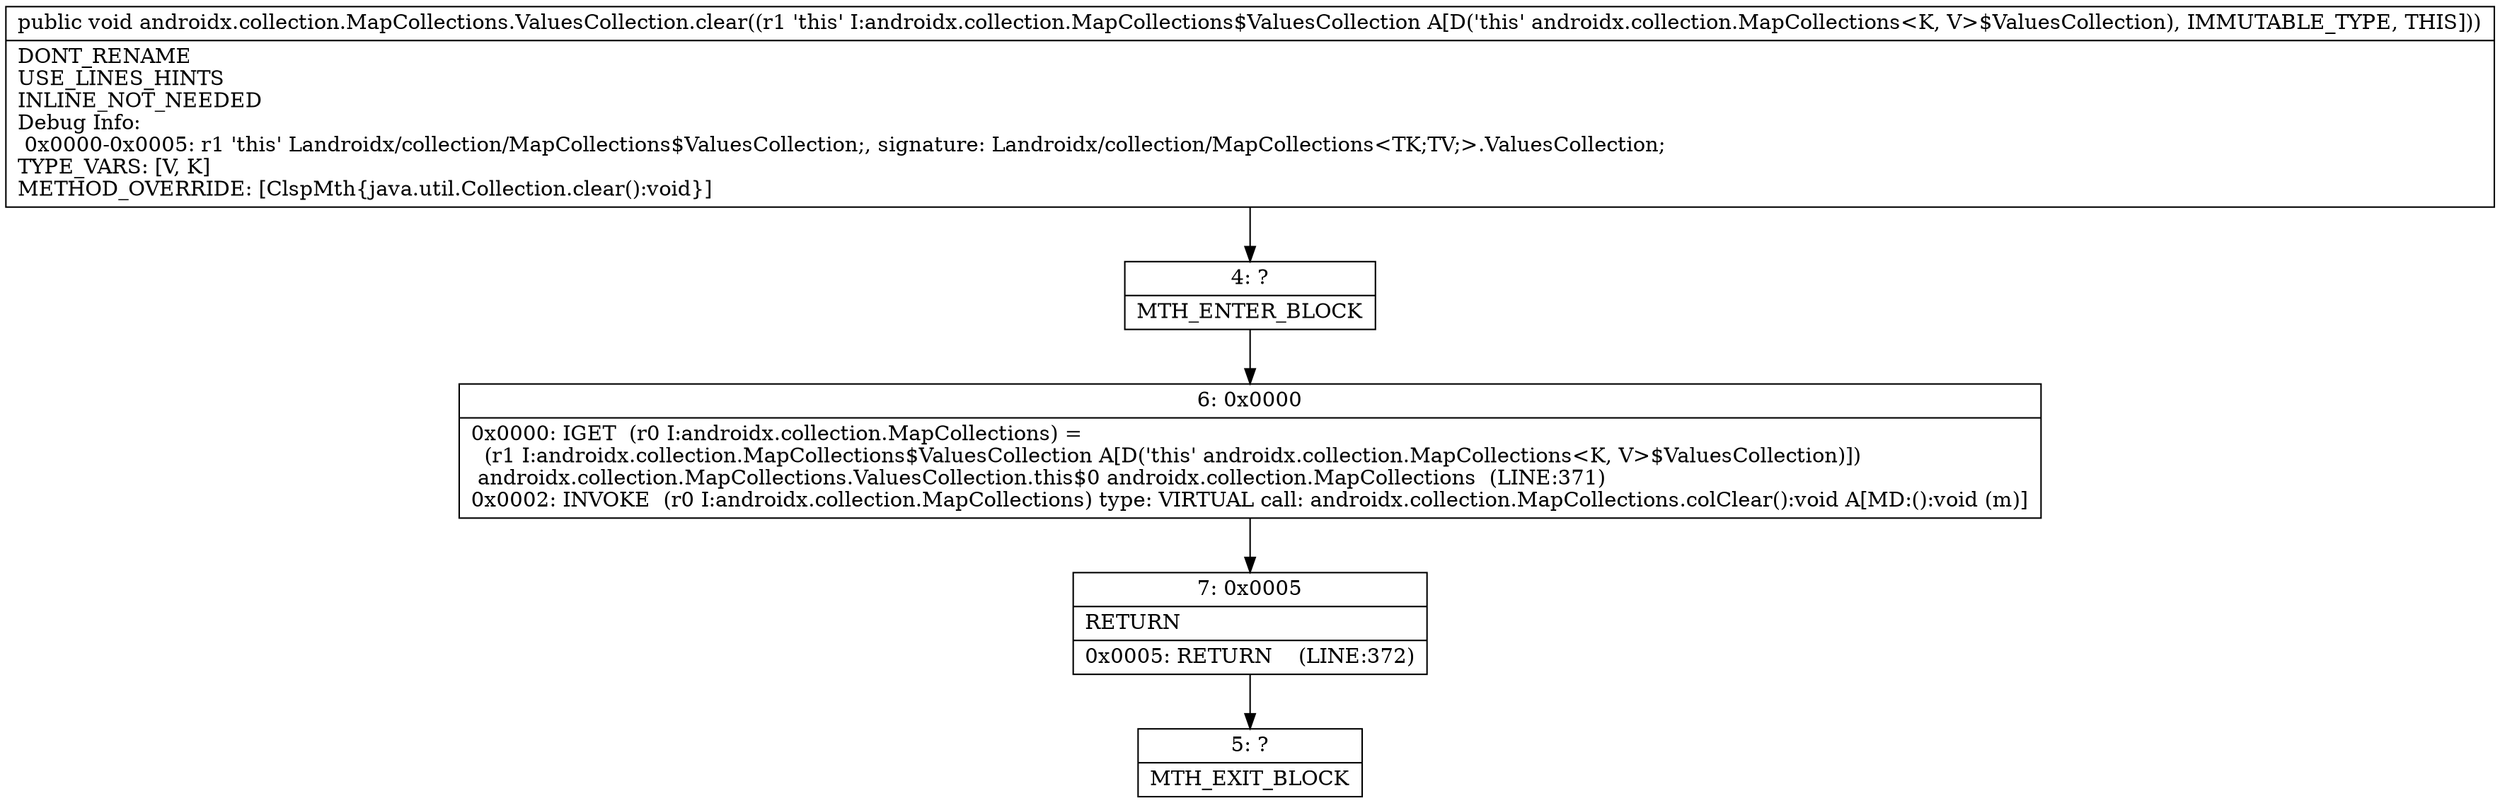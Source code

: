 digraph "CFG forandroidx.collection.MapCollections.ValuesCollection.clear()V" {
Node_4 [shape=record,label="{4\:\ ?|MTH_ENTER_BLOCK\l}"];
Node_6 [shape=record,label="{6\:\ 0x0000|0x0000: IGET  (r0 I:androidx.collection.MapCollections) = \l  (r1 I:androidx.collection.MapCollections$ValuesCollection A[D('this' androidx.collection.MapCollections\<K, V\>$ValuesCollection)])\l androidx.collection.MapCollections.ValuesCollection.this$0 androidx.collection.MapCollections  (LINE:371)\l0x0002: INVOKE  (r0 I:androidx.collection.MapCollections) type: VIRTUAL call: androidx.collection.MapCollections.colClear():void A[MD:():void (m)]\l}"];
Node_7 [shape=record,label="{7\:\ 0x0005|RETURN\l|0x0005: RETURN    (LINE:372)\l}"];
Node_5 [shape=record,label="{5\:\ ?|MTH_EXIT_BLOCK\l}"];
MethodNode[shape=record,label="{public void androidx.collection.MapCollections.ValuesCollection.clear((r1 'this' I:androidx.collection.MapCollections$ValuesCollection A[D('this' androidx.collection.MapCollections\<K, V\>$ValuesCollection), IMMUTABLE_TYPE, THIS]))  | DONT_RENAME\lUSE_LINES_HINTS\lINLINE_NOT_NEEDED\lDebug Info:\l  0x0000\-0x0005: r1 'this' Landroidx\/collection\/MapCollections$ValuesCollection;, signature: Landroidx\/collection\/MapCollections\<TK;TV;\>.ValuesCollection;\lTYPE_VARS: [V, K]\lMETHOD_OVERRIDE: [ClspMth\{java.util.Collection.clear():void\}]\l}"];
MethodNode -> Node_4;Node_4 -> Node_6;
Node_6 -> Node_7;
Node_7 -> Node_5;
}

